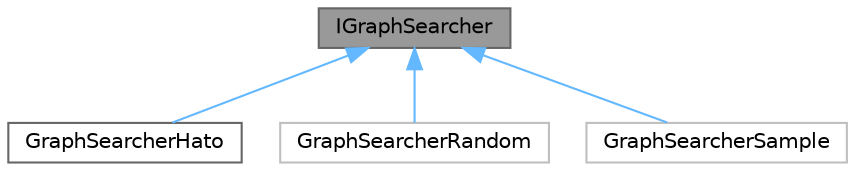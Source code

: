 digraph "IGraphSearcher"
{
 // LATEX_PDF_SIZE
  bgcolor="transparent";
  edge [fontname=Helvetica,fontsize=10,labelfontname=Helvetica,labelfontsize=10];
  node [fontname=Helvetica,fontsize=10,shape=box,height=0.2,width=0.4];
  Node1 [id="Node000001",label="IGraphSearcher",height=0.2,width=0.4,color="gray40", fillcolor="grey60", style="filled", fontcolor="black",tooltip="グラフ木を作成するクラスのインターフェース．実体は作成できないのでこれを継承してたクラスを使ってください．   継承の仕方や使い方が分からない場合は，GraphSearcherSampleを見てみてくだ..."];
  Node1 -> Node2 [id="edge1_Node000001_Node000002",dir="back",color="steelblue1",style="solid",tooltip=" "];
  Node2 [id="Node000002",label="GraphSearcherHato",height=0.2,width=0.4,color="gray40", fillcolor="white", style="filled",URL="$class_graph_searcher_hato.html",tooltip="波東先輩の手法で，グラフ探索を行うクラス．"];
  Node1 -> Node3 [id="edge2_Node000001_Node000003",dir="back",color="steelblue1",style="solid",tooltip=" "];
  Node3 [id="Node000003",label="GraphSearcherRandom",height=0.2,width=0.4,color="grey75", fillcolor="white", style="filled",URL="$class_graph_searcher_random.html",tooltip=" "];
  Node1 -> Node4 [id="edge3_Node000001_Node000004",dir="back",color="steelblue1",style="solid",tooltip=" "];
  Node4 [id="Node000004",label="GraphSearcherSample",height=0.2,width=0.4,color="grey75", fillcolor="white", style="filled",URL="$class_graph_searcher_sample.html",tooltip=" "];
}
